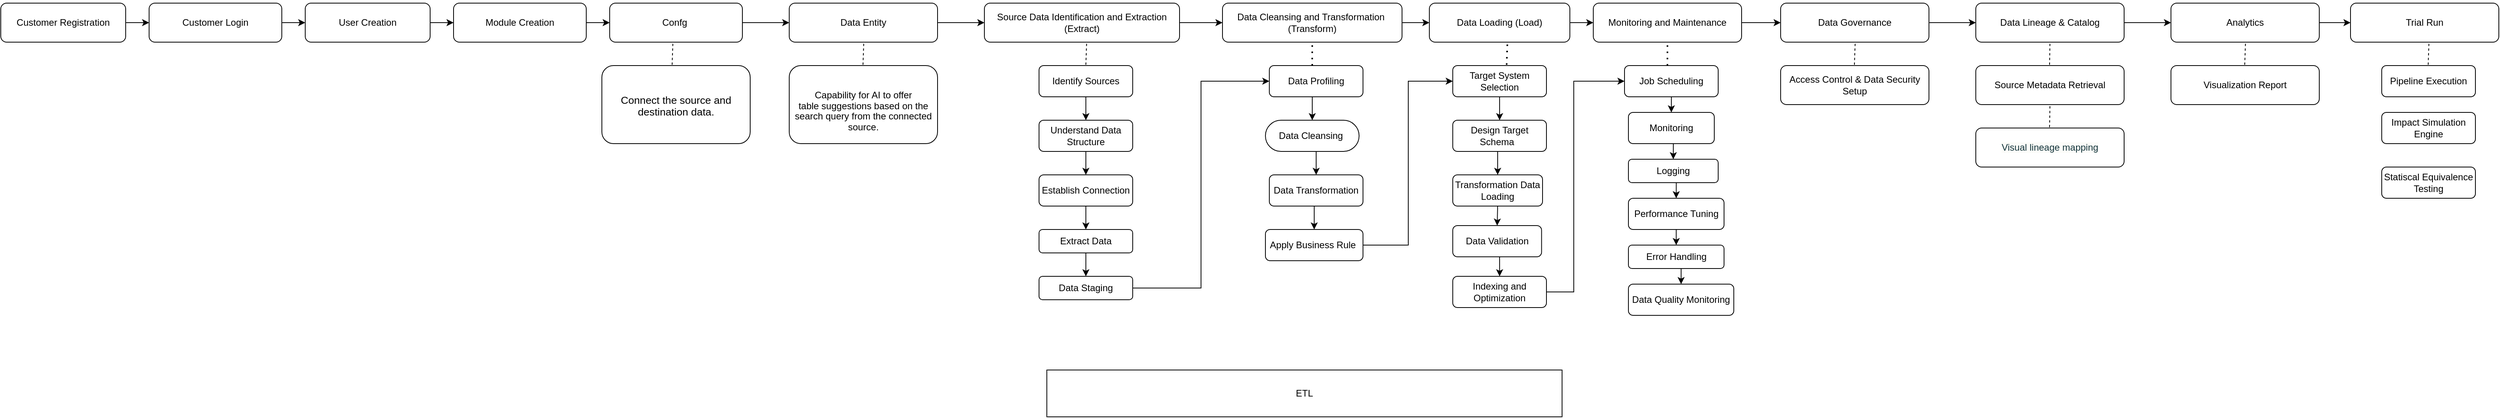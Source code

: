 <mxfile version="26.0.16">
  <diagram name="Page-1" id="aZ9lnBMSzIPI2gxsw2g1">
    <mxGraphModel dx="3936" dy="953" grid="1" gridSize="10" guides="1" tooltips="1" connect="1" arrows="1" fold="1" page="1" pageScale="1" pageWidth="850" pageHeight="1100" math="0" shadow="0">
      <root>
        <mxCell id="0" />
        <mxCell id="1" parent="0" />
        <mxCell id="5rHs3WFX6228qdJ6ktJ7-72" style="edgeStyle=orthogonalEdgeStyle;rounded=0;orthogonalLoop=1;jettySize=auto;html=1;exitX=0.5;exitY=1;exitDx=0;exitDy=0;entryX=0.5;entryY=0;entryDx=0;entryDy=0;" parent="1" source="5rHs3WFX6228qdJ6ktJ7-62" target="5rHs3WFX6228qdJ6ktJ7-63" edge="1">
          <mxGeometry relative="1" as="geometry" />
        </mxCell>
        <mxCell id="5rHs3WFX6228qdJ6ktJ7-62" value="Extract Data" style="rounded=1;whiteSpace=wrap;html=1;" parent="1" vertex="1">
          <mxGeometry x="10" y="830" width="120" height="30" as="geometry" />
        </mxCell>
        <mxCell id="5rHs3WFX6228qdJ6ktJ7-85" style="edgeStyle=orthogonalEdgeStyle;rounded=0;orthogonalLoop=1;jettySize=auto;html=1;exitX=1;exitY=0.5;exitDx=0;exitDy=0;entryX=0;entryY=0.5;entryDx=0;entryDy=0;" parent="1" source="5rHs3WFX6228qdJ6ktJ7-63" target="5rHs3WFX6228qdJ6ktJ7-75" edge="1">
          <mxGeometry relative="1" as="geometry" />
        </mxCell>
        <mxCell id="5rHs3WFX6228qdJ6ktJ7-63" value="Data Staging" style="rounded=1;whiteSpace=wrap;html=1;" parent="1" vertex="1">
          <mxGeometry x="10" y="890" width="120" height="30" as="geometry" />
        </mxCell>
        <mxCell id="5rHs3WFX6228qdJ6ktJ7-71" style="edgeStyle=orthogonalEdgeStyle;rounded=0;orthogonalLoop=1;jettySize=auto;html=1;exitX=0.5;exitY=1;exitDx=0;exitDy=0;entryX=0.5;entryY=0;entryDx=0;entryDy=0;" parent="1" source="5rHs3WFX6228qdJ6ktJ7-64" target="5rHs3WFX6228qdJ6ktJ7-62" edge="1">
          <mxGeometry relative="1" as="geometry" />
        </mxCell>
        <mxCell id="5rHs3WFX6228qdJ6ktJ7-64" value="Establish Connection" style="rounded=1;whiteSpace=wrap;html=1;" parent="1" vertex="1">
          <mxGeometry x="10" y="760" width="120" height="40" as="geometry" />
        </mxCell>
        <mxCell id="5rHs3WFX6228qdJ6ktJ7-70" style="edgeStyle=orthogonalEdgeStyle;rounded=0;orthogonalLoop=1;jettySize=auto;html=1;exitX=0.5;exitY=1;exitDx=0;exitDy=0;entryX=0.5;entryY=0;entryDx=0;entryDy=0;" parent="1" source="5rHs3WFX6228qdJ6ktJ7-65" target="5rHs3WFX6228qdJ6ktJ7-64" edge="1">
          <mxGeometry relative="1" as="geometry" />
        </mxCell>
        <mxCell id="5rHs3WFX6228qdJ6ktJ7-65" value="Understand Data Structure" style="rounded=1;whiteSpace=wrap;html=1;" parent="1" vertex="1">
          <mxGeometry x="10" y="690" width="120" height="40" as="geometry" />
        </mxCell>
        <mxCell id="5rHs3WFX6228qdJ6ktJ7-69" style="edgeStyle=orthogonalEdgeStyle;rounded=0;orthogonalLoop=1;jettySize=auto;html=1;exitX=0.5;exitY=1;exitDx=0;exitDy=0;" parent="1" source="5rHs3WFX6228qdJ6ktJ7-66" target="5rHs3WFX6228qdJ6ktJ7-65" edge="1">
          <mxGeometry relative="1" as="geometry" />
        </mxCell>
        <mxCell id="5rHs3WFX6228qdJ6ktJ7-66" value="Identify Sources" style="rounded=1;whiteSpace=wrap;html=1;" parent="1" vertex="1">
          <mxGeometry x="10" y="620" width="120" height="40" as="geometry" />
        </mxCell>
        <mxCell id="5rHs3WFX6228qdJ6ktJ7-84" style="edgeStyle=orthogonalEdgeStyle;rounded=0;orthogonalLoop=1;jettySize=auto;html=1;exitX=1;exitY=0.5;exitDx=0;exitDy=0;entryX=0;entryY=0.5;entryDx=0;entryDy=0;" parent="1" source="5rHs3WFX6228qdJ6ktJ7-73" target="5rHs3WFX6228qdJ6ktJ7-83" edge="1">
          <mxGeometry relative="1" as="geometry" />
        </mxCell>
        <mxCell id="5rHs3WFX6228qdJ6ktJ7-73" value="Source Data Identification and Extraction (Extract)" style="rounded=1;whiteSpace=wrap;html=1;" parent="1" vertex="1">
          <mxGeometry x="-60" y="540" width="250" height="50" as="geometry" />
        </mxCell>
        <mxCell id="5rHs3WFX6228qdJ6ktJ7-80" style="edgeStyle=orthogonalEdgeStyle;rounded=0;orthogonalLoop=1;jettySize=auto;html=1;exitX=0.5;exitY=1;exitDx=0;exitDy=0;entryX=0.5;entryY=0;entryDx=0;entryDy=0;" parent="1" source="5rHs3WFX6228qdJ6ktJ7-75" target="5rHs3WFX6228qdJ6ktJ7-76" edge="1">
          <mxGeometry relative="1" as="geometry" />
        </mxCell>
        <mxCell id="5rHs3WFX6228qdJ6ktJ7-75" value="Data Profiling" style="rounded=1;whiteSpace=wrap;html=1;" parent="1" vertex="1">
          <mxGeometry x="305" y="620" width="120" height="40" as="geometry" />
        </mxCell>
        <mxCell id="5rHs3WFX6228qdJ6ktJ7-81" style="edgeStyle=orthogonalEdgeStyle;rounded=0;orthogonalLoop=1;jettySize=auto;html=1;exitX=0.5;exitY=1;exitDx=0;exitDy=0;entryX=0.5;entryY=0;entryDx=0;entryDy=0;" parent="1" source="5rHs3WFX6228qdJ6ktJ7-76" target="5rHs3WFX6228qdJ6ktJ7-77" edge="1">
          <mxGeometry relative="1" as="geometry" />
        </mxCell>
        <mxCell id="5rHs3WFX6228qdJ6ktJ7-76" value="Data Cleansing&amp;nbsp;" style="rounded=1;whiteSpace=wrap;html=1;arcSize=50;" parent="1" vertex="1">
          <mxGeometry x="300" y="690" width="120" height="40" as="geometry" />
        </mxCell>
        <mxCell id="5rHs3WFX6228qdJ6ktJ7-82" style="edgeStyle=orthogonalEdgeStyle;rounded=0;orthogonalLoop=1;jettySize=auto;html=1;exitX=0.5;exitY=1;exitDx=0;exitDy=0;entryX=0.5;entryY=0;entryDx=0;entryDy=0;" parent="1" source="5rHs3WFX6228qdJ6ktJ7-77" target="5rHs3WFX6228qdJ6ktJ7-78" edge="1">
          <mxGeometry relative="1" as="geometry" />
        </mxCell>
        <mxCell id="5rHs3WFX6228qdJ6ktJ7-77" value="Data Transformation" style="rounded=1;whiteSpace=wrap;html=1;" parent="1" vertex="1">
          <mxGeometry x="305" y="760" width="120" height="40" as="geometry" />
        </mxCell>
        <mxCell id="5rHs3WFX6228qdJ6ktJ7-96" style="edgeStyle=orthogonalEdgeStyle;rounded=0;orthogonalLoop=1;jettySize=auto;html=1;exitX=1;exitY=0.25;exitDx=0;exitDy=0;entryX=0;entryY=0.5;entryDx=0;entryDy=0;" parent="1" source="5rHs3WFX6228qdJ6ktJ7-78" target="5rHs3WFX6228qdJ6ktJ7-86" edge="1">
          <mxGeometry relative="1" as="geometry">
            <Array as="points">
              <mxPoint x="425" y="850" />
              <mxPoint x="483" y="850" />
              <mxPoint x="483" y="640" />
            </Array>
          </mxGeometry>
        </mxCell>
        <mxCell id="5rHs3WFX6228qdJ6ktJ7-78" value="Apply Business Rule&amp;nbsp;" style="rounded=1;whiteSpace=wrap;html=1;" parent="1" vertex="1">
          <mxGeometry x="300" y="830" width="125" height="40" as="geometry" />
        </mxCell>
        <mxCell id="5rHs3WFX6228qdJ6ktJ7-98" style="edgeStyle=orthogonalEdgeStyle;rounded=0;orthogonalLoop=1;jettySize=auto;html=1;exitX=1;exitY=0.5;exitDx=0;exitDy=0;entryX=0;entryY=0.5;entryDx=0;entryDy=0;" parent="1" source="5rHs3WFX6228qdJ6ktJ7-83" target="5rHs3WFX6228qdJ6ktJ7-97" edge="1">
          <mxGeometry relative="1" as="geometry" />
        </mxCell>
        <mxCell id="5rHs3WFX6228qdJ6ktJ7-83" value="&lt;br&gt;Data Cleansing and Transformation&amp;nbsp;&lt;div&gt;(Transform)&lt;br&gt;&lt;br&gt;&lt;/div&gt;" style="rounded=1;whiteSpace=wrap;html=1;" parent="1" vertex="1">
          <mxGeometry x="245" y="540" width="230" height="50" as="geometry" />
        </mxCell>
        <mxCell id="5rHs3WFX6228qdJ6ktJ7-92" style="edgeStyle=orthogonalEdgeStyle;rounded=0;orthogonalLoop=1;jettySize=auto;html=1;exitX=0.5;exitY=1;exitDx=0;exitDy=0;entryX=0.5;entryY=0;entryDx=0;entryDy=0;" parent="1" source="5rHs3WFX6228qdJ6ktJ7-86" target="5rHs3WFX6228qdJ6ktJ7-87" edge="1">
          <mxGeometry relative="1" as="geometry" />
        </mxCell>
        <mxCell id="5rHs3WFX6228qdJ6ktJ7-86" value="Target System Selection" style="rounded=1;whiteSpace=wrap;html=1;" parent="1" vertex="1">
          <mxGeometry x="540" y="620" width="120" height="40" as="geometry" />
        </mxCell>
        <mxCell id="5rHs3WFX6228qdJ6ktJ7-93" style="edgeStyle=orthogonalEdgeStyle;rounded=0;orthogonalLoop=1;jettySize=auto;html=1;exitX=0.5;exitY=1;exitDx=0;exitDy=0;entryX=0.5;entryY=0;entryDx=0;entryDy=0;" parent="1" source="5rHs3WFX6228qdJ6ktJ7-87" target="5rHs3WFX6228qdJ6ktJ7-88" edge="1">
          <mxGeometry relative="1" as="geometry" />
        </mxCell>
        <mxCell id="5rHs3WFX6228qdJ6ktJ7-87" value="Design Target Schema&amp;nbsp;&amp;nbsp;" style="rounded=1;whiteSpace=wrap;html=1;" parent="1" vertex="1">
          <mxGeometry x="540" y="690" width="120" height="40" as="geometry" />
        </mxCell>
        <mxCell id="5rHs3WFX6228qdJ6ktJ7-94" style="edgeStyle=orthogonalEdgeStyle;rounded=0;orthogonalLoop=1;jettySize=auto;html=1;exitX=0.5;exitY=1;exitDx=0;exitDy=0;entryX=0.5;entryY=0;entryDx=0;entryDy=0;" parent="1" source="5rHs3WFX6228qdJ6ktJ7-88" target="5rHs3WFX6228qdJ6ktJ7-89" edge="1">
          <mxGeometry relative="1" as="geometry" />
        </mxCell>
        <mxCell id="5rHs3WFX6228qdJ6ktJ7-88" value="Transformation Data Loading" style="rounded=1;whiteSpace=wrap;html=1;" parent="1" vertex="1">
          <mxGeometry x="540" y="760" width="115" height="40" as="geometry" />
        </mxCell>
        <mxCell id="5rHs3WFX6228qdJ6ktJ7-95" style="edgeStyle=orthogonalEdgeStyle;rounded=0;orthogonalLoop=1;jettySize=auto;html=1;exitX=0.5;exitY=1;exitDx=0;exitDy=0;entryX=0.5;entryY=0;entryDx=0;entryDy=0;" parent="1" source="5rHs3WFX6228qdJ6ktJ7-89" target="5rHs3WFX6228qdJ6ktJ7-90" edge="1">
          <mxGeometry relative="1" as="geometry" />
        </mxCell>
        <mxCell id="5rHs3WFX6228qdJ6ktJ7-89" value="Data Validation" style="rounded=1;whiteSpace=wrap;html=1;" parent="1" vertex="1">
          <mxGeometry x="540" y="825" width="113.75" height="40" as="geometry" />
        </mxCell>
        <mxCell id="5rHs3WFX6228qdJ6ktJ7-112" style="edgeStyle=orthogonalEdgeStyle;rounded=0;orthogonalLoop=1;jettySize=auto;html=1;exitX=1;exitY=0.25;exitDx=0;exitDy=0;entryX=0;entryY=0.5;entryDx=0;entryDy=0;" parent="1" source="5rHs3WFX6228qdJ6ktJ7-90" target="5rHs3WFX6228qdJ6ktJ7-106" edge="1">
          <mxGeometry relative="1" as="geometry">
            <Array as="points">
              <mxPoint x="650" y="910" />
              <mxPoint x="695" y="910" />
              <mxPoint x="695" y="640" />
            </Array>
          </mxGeometry>
        </mxCell>
        <mxCell id="5rHs3WFX6228qdJ6ktJ7-90" value="Indexing and Optimization" style="rounded=1;whiteSpace=wrap;html=1;" parent="1" vertex="1">
          <mxGeometry x="540" y="890" width="120" height="40" as="geometry" />
        </mxCell>
        <mxCell id="5rHs3WFX6228qdJ6ktJ7-100" style="edgeStyle=orthogonalEdgeStyle;rounded=0;orthogonalLoop=1;jettySize=auto;html=1;exitX=1;exitY=0.5;exitDx=0;exitDy=0;entryX=0;entryY=0.5;entryDx=0;entryDy=0;" parent="1" source="5rHs3WFX6228qdJ6ktJ7-97" target="5rHs3WFX6228qdJ6ktJ7-99" edge="1">
          <mxGeometry relative="1" as="geometry" />
        </mxCell>
        <mxCell id="5rHs3WFX6228qdJ6ktJ7-97" value="&lt;div&gt;Data Loading (Load)&lt;/div&gt;" style="rounded=1;whiteSpace=wrap;html=1;" parent="1" vertex="1">
          <mxGeometry x="510" y="540" width="180" height="50" as="geometry" />
        </mxCell>
        <mxCell id="-rF22zoH6fm_W0QOkHN4-22" style="edgeStyle=orthogonalEdgeStyle;rounded=0;orthogonalLoop=1;jettySize=auto;html=1;exitX=1;exitY=0.5;exitDx=0;exitDy=0;entryX=0;entryY=0.5;entryDx=0;entryDy=0;" edge="1" parent="1" source="5rHs3WFX6228qdJ6ktJ7-99" target="5rHs3WFX6228qdJ6ktJ7-127">
          <mxGeometry relative="1" as="geometry" />
        </mxCell>
        <mxCell id="5rHs3WFX6228qdJ6ktJ7-99" value="&lt;div&gt;Monitoring and Maintenance&lt;/div&gt;" style="rounded=1;whiteSpace=wrap;html=1;" parent="1" vertex="1">
          <mxGeometry x="720" y="540" width="190" height="50" as="geometry" />
        </mxCell>
        <mxCell id="5rHs3WFX6228qdJ6ktJ7-101" value="Data Quality Monitoring" style="rounded=1;whiteSpace=wrap;html=1;" parent="1" vertex="1">
          <mxGeometry x="765" y="900" width="135" height="40" as="geometry" />
        </mxCell>
        <mxCell id="5rHs3WFX6228qdJ6ktJ7-111" style="edgeStyle=orthogonalEdgeStyle;rounded=0;orthogonalLoop=1;jettySize=auto;html=1;exitX=0.5;exitY=1;exitDx=0;exitDy=0;entryX=0.5;entryY=0;entryDx=0;entryDy=0;" parent="1" source="5rHs3WFX6228qdJ6ktJ7-102" target="5rHs3WFX6228qdJ6ktJ7-101" edge="1">
          <mxGeometry relative="1" as="geometry" />
        </mxCell>
        <mxCell id="5rHs3WFX6228qdJ6ktJ7-102" value="Error Handling" style="rounded=1;whiteSpace=wrap;html=1;" parent="1" vertex="1">
          <mxGeometry x="765" y="850" width="122.5" height="30" as="geometry" />
        </mxCell>
        <mxCell id="5rHs3WFX6228qdJ6ktJ7-110" style="edgeStyle=orthogonalEdgeStyle;rounded=0;orthogonalLoop=1;jettySize=auto;html=1;exitX=0.5;exitY=1;exitDx=0;exitDy=0;entryX=0.5;entryY=0;entryDx=0;entryDy=0;" parent="1" source="5rHs3WFX6228qdJ6ktJ7-103" target="5rHs3WFX6228qdJ6ktJ7-102" edge="1">
          <mxGeometry relative="1" as="geometry" />
        </mxCell>
        <mxCell id="5rHs3WFX6228qdJ6ktJ7-103" value="Performance Tuning" style="rounded=1;whiteSpace=wrap;html=1;" parent="1" vertex="1">
          <mxGeometry x="765" y="790" width="122.5" height="40" as="geometry" />
        </mxCell>
        <mxCell id="5rHs3WFX6228qdJ6ktJ7-109" style="edgeStyle=orthogonalEdgeStyle;rounded=0;orthogonalLoop=1;jettySize=auto;html=1;exitX=0.5;exitY=1;exitDx=0;exitDy=0;entryX=0.5;entryY=0;entryDx=0;entryDy=0;" parent="1" source="5rHs3WFX6228qdJ6ktJ7-104" target="5rHs3WFX6228qdJ6ktJ7-103" edge="1">
          <mxGeometry relative="1" as="geometry" />
        </mxCell>
        <mxCell id="5rHs3WFX6228qdJ6ktJ7-104" value="Logging" style="rounded=1;whiteSpace=wrap;html=1;" parent="1" vertex="1">
          <mxGeometry x="765" y="740" width="115" height="30" as="geometry" />
        </mxCell>
        <mxCell id="5rHs3WFX6228qdJ6ktJ7-108" style="edgeStyle=orthogonalEdgeStyle;rounded=0;orthogonalLoop=1;jettySize=auto;html=1;exitX=0.5;exitY=1;exitDx=0;exitDy=0;entryX=0.5;entryY=0;entryDx=0;entryDy=0;" parent="1" source="5rHs3WFX6228qdJ6ktJ7-105" target="5rHs3WFX6228qdJ6ktJ7-104" edge="1">
          <mxGeometry relative="1" as="geometry" />
        </mxCell>
        <mxCell id="5rHs3WFX6228qdJ6ktJ7-105" value="Monitoring" style="rounded=1;whiteSpace=wrap;html=1;" parent="1" vertex="1">
          <mxGeometry x="765" y="680" width="110" height="40" as="geometry" />
        </mxCell>
        <mxCell id="5rHs3WFX6228qdJ6ktJ7-107" style="edgeStyle=orthogonalEdgeStyle;rounded=0;orthogonalLoop=1;jettySize=auto;html=1;exitX=0.5;exitY=1;exitDx=0;exitDy=0;entryX=0.5;entryY=0;entryDx=0;entryDy=0;" parent="1" source="5rHs3WFX6228qdJ6ktJ7-106" target="5rHs3WFX6228qdJ6ktJ7-105" edge="1">
          <mxGeometry relative="1" as="geometry" />
        </mxCell>
        <mxCell id="5rHs3WFX6228qdJ6ktJ7-106" value="Job Scheduling" style="rounded=1;whiteSpace=wrap;html=1;" parent="1" vertex="1">
          <mxGeometry x="760" y="620" width="120" height="40" as="geometry" />
        </mxCell>
        <mxCell id="5rHs3WFX6228qdJ6ktJ7-115" value="" style="endArrow=none;dashed=1;html=1;dashPattern=1 3;strokeWidth=2;rounded=0;entryX=0.5;entryY=1;entryDx=0;entryDy=0;exitX=0.458;exitY=0;exitDx=0;exitDy=0;exitPerimeter=0;" parent="1" source="5rHs3WFX6228qdJ6ktJ7-75" target="5rHs3WFX6228qdJ6ktJ7-83" edge="1">
          <mxGeometry width="50" height="50" relative="1" as="geometry">
            <mxPoint x="365" y="620" as="sourcePoint" />
            <mxPoint x="410" y="570" as="targetPoint" />
          </mxGeometry>
        </mxCell>
        <mxCell id="5rHs3WFX6228qdJ6ktJ7-117" value="" style="endArrow=none;dashed=1;html=1;rounded=0;entryX=0.5;entryY=1;entryDx=0;entryDy=0;exitX=0.45;exitY=-0.025;exitDx=0;exitDy=0;exitPerimeter=0;" parent="1" edge="1">
          <mxGeometry width="50" height="50" relative="1" as="geometry">
            <mxPoint x="1054.5" y="619" as="sourcePoint" />
            <mxPoint x="1055.5" y="590" as="targetPoint" />
          </mxGeometry>
        </mxCell>
        <mxCell id="5rHs3WFX6228qdJ6ktJ7-121" value="" style="endArrow=none;dashed=1;html=1;dashPattern=1 3;strokeWidth=2;rounded=0;exitX=0.575;exitY=-0.025;exitDx=0;exitDy=0;exitPerimeter=0;" parent="1" source="5rHs3WFX6228qdJ6ktJ7-86" edge="1">
          <mxGeometry width="50" height="50" relative="1" as="geometry">
            <mxPoint x="560" y="640" as="sourcePoint" />
            <mxPoint x="610" y="590" as="targetPoint" />
          </mxGeometry>
        </mxCell>
        <mxCell id="5rHs3WFX6228qdJ6ktJ7-123" value="" style="endArrow=none;dashed=1;html=1;dashPattern=1 3;strokeWidth=2;rounded=0;entryX=0.5;entryY=1;entryDx=0;entryDy=0;exitX=0.458;exitY=0;exitDx=0;exitDy=0;exitPerimeter=0;" parent="1" source="5rHs3WFX6228qdJ6ktJ7-106" target="5rHs3WFX6228qdJ6ktJ7-99" edge="1">
          <mxGeometry width="50" height="50" relative="1" as="geometry">
            <mxPoint x="820" y="620" as="sourcePoint" />
            <mxPoint x="815" y="600" as="targetPoint" />
          </mxGeometry>
        </mxCell>
        <mxCell id="-rF22zoH6fm_W0QOkHN4-13" style="edgeStyle=orthogonalEdgeStyle;rounded=0;orthogonalLoop=1;jettySize=auto;html=1;exitX=1;exitY=0.5;exitDx=0;exitDy=0;entryX=0;entryY=0.5;entryDx=0;entryDy=0;" edge="1" parent="1" source="5rHs3WFX6228qdJ6ktJ7-125" target="5rHs3WFX6228qdJ6ktJ7-126">
          <mxGeometry relative="1" as="geometry" />
        </mxCell>
        <mxCell id="5rHs3WFX6228qdJ6ktJ7-125" value="Customer Registration" style="rounded=1;whiteSpace=wrap;html=1;" parent="1" vertex="1">
          <mxGeometry x="-1320" y="540" width="160" height="50" as="geometry" />
        </mxCell>
        <mxCell id="-rF22zoH6fm_W0QOkHN4-14" style="edgeStyle=orthogonalEdgeStyle;rounded=0;orthogonalLoop=1;jettySize=auto;html=1;exitX=1;exitY=0.5;exitDx=0;exitDy=0;entryX=0;entryY=0.5;entryDx=0;entryDy=0;" edge="1" parent="1" source="5rHs3WFX6228qdJ6ktJ7-126" target="5rHs3WFX6228qdJ6ktJ7-147">
          <mxGeometry relative="1" as="geometry" />
        </mxCell>
        <mxCell id="5rHs3WFX6228qdJ6ktJ7-126" value="Customer Login" style="rounded=1;whiteSpace=wrap;html=1;" parent="1" vertex="1">
          <mxGeometry x="-1130" y="540" width="170" height="50" as="geometry" />
        </mxCell>
        <mxCell id="-rF22zoH6fm_W0QOkHN4-19" style="edgeStyle=orthogonalEdgeStyle;rounded=0;orthogonalLoop=1;jettySize=auto;html=1;exitX=1;exitY=0.5;exitDx=0;exitDy=0;entryX=0;entryY=0.5;entryDx=0;entryDy=0;" edge="1" parent="1" source="5rHs3WFX6228qdJ6ktJ7-127" target="5rHs3WFX6228qdJ6ktJ7-132">
          <mxGeometry relative="1" as="geometry" />
        </mxCell>
        <mxCell id="5rHs3WFX6228qdJ6ktJ7-127" value="Data Governance" style="rounded=1;whiteSpace=wrap;html=1;" parent="1" vertex="1">
          <mxGeometry x="960" y="540" width="190" height="50" as="geometry" />
        </mxCell>
        <mxCell id="5rHs3WFX6228qdJ6ktJ7-128" value="Access Control &amp;amp; Data Security Setup" style="rounded=1;whiteSpace=wrap;html=1;" parent="1" vertex="1">
          <mxGeometry x="960" y="620" width="190" height="50" as="geometry" />
        </mxCell>
        <mxCell id="5rHs3WFX6228qdJ6ktJ7-131" value="" style="endArrow=none;dashed=1;html=1;rounded=0;entryX=0.5;entryY=1;entryDx=0;entryDy=0;exitX=0.45;exitY=-0.025;exitDx=0;exitDy=0;exitPerimeter=0;" parent="1" edge="1" target="5rHs3WFX6228qdJ6ktJ7-132">
          <mxGeometry width="50" height="50" relative="1" as="geometry">
            <mxPoint x="1304.5" y="619" as="sourcePoint" />
            <mxPoint x="1305.5" y="590" as="targetPoint" />
          </mxGeometry>
        </mxCell>
        <mxCell id="-rF22zoH6fm_W0QOkHN4-20" style="edgeStyle=orthogonalEdgeStyle;rounded=0;orthogonalLoop=1;jettySize=auto;html=1;exitX=1;exitY=0.5;exitDx=0;exitDy=0;entryX=0;entryY=0.5;entryDx=0;entryDy=0;" edge="1" parent="1" source="5rHs3WFX6228qdJ6ktJ7-132" target="-rF22zoH6fm_W0QOkHN4-2">
          <mxGeometry relative="1" as="geometry" />
        </mxCell>
        <mxCell id="5rHs3WFX6228qdJ6ktJ7-132" value="Data Lineage &amp;amp; Catalog" style="rounded=1;whiteSpace=wrap;html=1;" parent="1" vertex="1">
          <mxGeometry x="1210" y="540" width="190" height="50" as="geometry" />
        </mxCell>
        <mxCell id="5rHs3WFX6228qdJ6ktJ7-133" value="Source Metadata Retrieval" style="rounded=1;whiteSpace=wrap;html=1;" parent="1" vertex="1">
          <mxGeometry x="1210" y="620" width="190" height="50" as="geometry" />
        </mxCell>
        <mxCell id="5rHs3WFX6228qdJ6ktJ7-137" value="" style="endArrow=none;dashed=1;html=1;rounded=0;entryX=0.5;entryY=1;entryDx=0;entryDy=0;exitX=0.45;exitY=-0.025;exitDx=0;exitDy=0;exitPerimeter=0;" parent="1" edge="1">
          <mxGeometry width="50" height="50" relative="1" as="geometry">
            <mxPoint x="-215.5" y="619" as="sourcePoint" />
            <mxPoint x="-214.5" y="590" as="targetPoint" />
          </mxGeometry>
        </mxCell>
        <mxCell id="-rF22zoH6fm_W0QOkHN4-18" style="edgeStyle=orthogonalEdgeStyle;rounded=0;orthogonalLoop=1;jettySize=auto;html=1;exitX=1;exitY=0.5;exitDx=0;exitDy=0;entryX=0;entryY=0.5;entryDx=0;entryDy=0;" edge="1" parent="1" source="5rHs3WFX6228qdJ6ktJ7-138" target="5rHs3WFX6228qdJ6ktJ7-73">
          <mxGeometry relative="1" as="geometry" />
        </mxCell>
        <mxCell id="5rHs3WFX6228qdJ6ktJ7-138" value="Data Entity" style="rounded=1;whiteSpace=wrap;html=1;" parent="1" vertex="1">
          <mxGeometry x="-310" y="540" width="190" height="50" as="geometry" />
        </mxCell>
        <mxCell id="5rHs3WFX6228qdJ6ktJ7-139" value="&lt;p style=&quot;margin-top:12.0pt;mso-add-space:auto;&lt;br/&gt;text-indent:-18.0pt;line-height:115%;mso-list:l0 level1 lfo1&quot; class=&quot;MsoListParagraph&quot;&gt;&lt;span style=&quot;font-family:Symbol;mso-fareast-font-family:Symbol;mso-bidi-font-family:&lt;br/&gt;Symbol;mso-ansi-language:EN-IN&quot;&gt;&lt;span style=&quot;font-variant-numeric: normal; font-variant-east-asian: normal; font-variant-alternates: normal; font-size-adjust: none; font-kerning: auto; font-optical-sizing: auto; font-feature-settings: normal; font-variation-settings: normal; font-variant-position: normal; font-variant-emoji: normal; font-stretch: normal; font-size: 7pt; line-height: normal; font-family: &amp;quot;Times New Roman&amp;quot;;&quot;&gt;&lt;br&gt;&lt;/span&gt;&lt;/span&gt;&lt;span lang=&quot;EN-US&quot;&gt;Capability for AI to offer&lt;br&gt;table suggestions based on the search query from the connected source.&lt;/span&gt;&lt;/p&gt;" style="rounded=1;whiteSpace=wrap;html=1;" parent="1" vertex="1">
          <mxGeometry x="-310" y="620" width="190" height="100" as="geometry" />
        </mxCell>
        <mxCell id="5rHs3WFX6228qdJ6ktJ7-140" value="&lt;span style=&quot;color: oklch(0.304 0.04 213.681); text-align: left; background-color: oklch(0.99 0.004 106.471);&quot;&gt;&lt;font style=&quot;font-size: 12px;&quot; face=&quot;Helvetica&quot;&gt;Visual lineage mapping&lt;/font&gt;&lt;/span&gt;" style="rounded=1;whiteSpace=wrap;html=1;" parent="1" vertex="1">
          <mxGeometry x="1210" y="700" width="190" height="50" as="geometry" />
        </mxCell>
        <mxCell id="5rHs3WFX6228qdJ6ktJ7-141" value="Trial Run" style="rounded=1;whiteSpace=wrap;html=1;" parent="1" vertex="1">
          <mxGeometry x="1690" y="540" width="190" height="50" as="geometry" />
        </mxCell>
        <mxCell id="5rHs3WFX6228qdJ6ktJ7-143" value="Impact Simulation Engine" style="rounded=1;whiteSpace=wrap;html=1;" parent="1" vertex="1">
          <mxGeometry x="1730" y="680" width="120" height="40" as="geometry" />
        </mxCell>
        <mxCell id="5rHs3WFX6228qdJ6ktJ7-145" value="Pipeline Execution" style="rounded=1;whiteSpace=wrap;html=1;" parent="1" vertex="1">
          <mxGeometry x="1730" y="620" width="120" height="40" as="geometry" />
        </mxCell>
        <mxCell id="5rHs3WFX6228qdJ6ktJ7-146" value="Statiscal Equivalence Testing" style="rounded=1;whiteSpace=wrap;html=1;" parent="1" vertex="1">
          <mxGeometry x="1730" y="750" width="120" height="40" as="geometry" />
        </mxCell>
        <mxCell id="-rF22zoH6fm_W0QOkHN4-15" style="edgeStyle=orthogonalEdgeStyle;rounded=0;orthogonalLoop=1;jettySize=auto;html=1;exitX=1;exitY=0.5;exitDx=0;exitDy=0;" edge="1" parent="1" source="5rHs3WFX6228qdJ6ktJ7-147" target="5rHs3WFX6228qdJ6ktJ7-148">
          <mxGeometry relative="1" as="geometry" />
        </mxCell>
        <mxCell id="5rHs3WFX6228qdJ6ktJ7-147" value="User Creation" style="rounded=1;whiteSpace=wrap;html=1;" parent="1" vertex="1">
          <mxGeometry x="-930" y="540" width="160" height="50" as="geometry" />
        </mxCell>
        <mxCell id="-rF22zoH6fm_W0QOkHN4-16" style="edgeStyle=orthogonalEdgeStyle;rounded=0;orthogonalLoop=1;jettySize=auto;html=1;exitX=1;exitY=0.5;exitDx=0;exitDy=0;entryX=0;entryY=0.5;entryDx=0;entryDy=0;" edge="1" parent="1" source="5rHs3WFX6228qdJ6ktJ7-148" target="5rHs3WFX6228qdJ6ktJ7-149">
          <mxGeometry relative="1" as="geometry" />
        </mxCell>
        <mxCell id="5rHs3WFX6228qdJ6ktJ7-148" value="Module Creation" style="rounded=1;whiteSpace=wrap;html=1;" parent="1" vertex="1">
          <mxGeometry x="-740" y="540" width="170" height="50" as="geometry" />
        </mxCell>
        <mxCell id="-rF22zoH6fm_W0QOkHN4-17" style="edgeStyle=orthogonalEdgeStyle;rounded=0;orthogonalLoop=1;jettySize=auto;html=1;exitX=1;exitY=0.5;exitDx=0;exitDy=0;entryX=0;entryY=0.5;entryDx=0;entryDy=0;" edge="1" parent="1" source="5rHs3WFX6228qdJ6ktJ7-149" target="5rHs3WFX6228qdJ6ktJ7-138">
          <mxGeometry relative="1" as="geometry" />
        </mxCell>
        <mxCell id="5rHs3WFX6228qdJ6ktJ7-149" value="Confg&amp;nbsp;" style="rounded=1;whiteSpace=wrap;html=1;" parent="1" vertex="1">
          <mxGeometry x="-540" y="540" width="170" height="50" as="geometry" />
        </mxCell>
        <mxCell id="PIinAINylWwvIkH61Zdz-1" value="&lt;p style=&quot;margin-top:12.0pt;mso-add-space:auto;&lt;br/&gt;text-indent:-18.0pt;line-height:115%;mso-list:l0 level1 lfo1&quot; class=&quot;MsoListParagraph&quot;&gt;&lt;span style=&quot;font-size:10.0pt;mso-bidi-font-size:12.0pt;&lt;br/&gt;font-family:&amp;quot;Open Sans&amp;quot;,sans-serif;mso-fareast-font-family:Cambria;mso-bidi-font-family:&lt;br/&gt;Cambria;mso-ansi-language:EN-IN;mso-fareast-language:EN-IN;mso-bidi-language:&lt;br/&gt;AR-SA&quot;&gt;Connect the source and destination data.&lt;/span&gt;&lt;/p&gt;" style="rounded=1;whiteSpace=wrap;html=1;" parent="1" vertex="1">
          <mxGeometry x="-550" y="620" width="190" height="100" as="geometry" />
        </mxCell>
        <mxCell id="PIinAINylWwvIkH61Zdz-3" value="ETL" style="rounded=0;whiteSpace=wrap;html=1;" parent="1" vertex="1">
          <mxGeometry x="20" y="1010" width="660" height="60" as="geometry" />
        </mxCell>
        <mxCell id="-rF22zoH6fm_W0QOkHN4-1" value="" style="endArrow=none;dashed=1;html=1;rounded=0;entryX=0.5;entryY=1;entryDx=0;entryDy=0;exitX=0.45;exitY=-0.025;exitDx=0;exitDy=0;exitPerimeter=0;" edge="1" parent="1">
          <mxGeometry width="50" height="50" relative="1" as="geometry">
            <mxPoint x="1554.5" y="619" as="sourcePoint" />
            <mxPoint x="1555.5" y="590" as="targetPoint" />
          </mxGeometry>
        </mxCell>
        <mxCell id="-rF22zoH6fm_W0QOkHN4-21" style="edgeStyle=orthogonalEdgeStyle;rounded=0;orthogonalLoop=1;jettySize=auto;html=1;exitX=1;exitY=0.5;exitDx=0;exitDy=0;entryX=0;entryY=0.5;entryDx=0;entryDy=0;" edge="1" parent="1" source="-rF22zoH6fm_W0QOkHN4-2" target="5rHs3WFX6228qdJ6ktJ7-141">
          <mxGeometry relative="1" as="geometry" />
        </mxCell>
        <mxCell id="-rF22zoH6fm_W0QOkHN4-2" value="Analytics" style="rounded=1;whiteSpace=wrap;html=1;" vertex="1" parent="1">
          <mxGeometry x="1460" y="540" width="190" height="50" as="geometry" />
        </mxCell>
        <mxCell id="-rF22zoH6fm_W0QOkHN4-3" value="Visualization Report" style="rounded=1;whiteSpace=wrap;html=1;" vertex="1" parent="1">
          <mxGeometry x="1460" y="620" width="190" height="50" as="geometry" />
        </mxCell>
        <mxCell id="-rF22zoH6fm_W0QOkHN4-5" value="" style="endArrow=none;dashed=1;html=1;rounded=0;entryX=0.5;entryY=1;entryDx=0;entryDy=0;exitX=0.45;exitY=-0.025;exitDx=0;exitDy=0;exitPerimeter=0;" edge="1" parent="1">
          <mxGeometry width="50" height="50" relative="1" as="geometry">
            <mxPoint x="-460" y="619" as="sourcePoint" />
            <mxPoint x="-459" y="590" as="targetPoint" />
          </mxGeometry>
        </mxCell>
        <mxCell id="-rF22zoH6fm_W0QOkHN4-8" value="" style="endArrow=none;dashed=1;html=1;rounded=0;entryX=0.5;entryY=1;entryDx=0;entryDy=0;exitX=0.45;exitY=-0.025;exitDx=0;exitDy=0;exitPerimeter=0;" edge="1" parent="1">
          <mxGeometry width="50" height="50" relative="1" as="geometry">
            <mxPoint x="70" y="619" as="sourcePoint" />
            <mxPoint x="71" y="590" as="targetPoint" />
          </mxGeometry>
        </mxCell>
        <mxCell id="-rF22zoH6fm_W0QOkHN4-11" value="" style="endArrow=none;dashed=1;html=1;rounded=0;entryX=0.5;entryY=1;entryDx=0;entryDy=0;exitX=0.45;exitY=-0.025;exitDx=0;exitDy=0;exitPerimeter=0;" edge="1" parent="1">
          <mxGeometry width="50" height="50" relative="1" as="geometry">
            <mxPoint x="1789.5" y="619" as="sourcePoint" />
            <mxPoint x="1790.5" y="590" as="targetPoint" />
          </mxGeometry>
        </mxCell>
        <mxCell id="-rF22zoH6fm_W0QOkHN4-12" value="" style="endArrow=none;dashed=1;html=1;rounded=0;entryX=0.5;entryY=1;entryDx=0;entryDy=0;exitX=0.45;exitY=-0.025;exitDx=0;exitDy=0;exitPerimeter=0;" edge="1" parent="1">
          <mxGeometry width="50" height="50" relative="1" as="geometry">
            <mxPoint x="1304.5" y="699" as="sourcePoint" />
            <mxPoint x="1305" y="670" as="targetPoint" />
          </mxGeometry>
        </mxCell>
      </root>
    </mxGraphModel>
  </diagram>
</mxfile>
